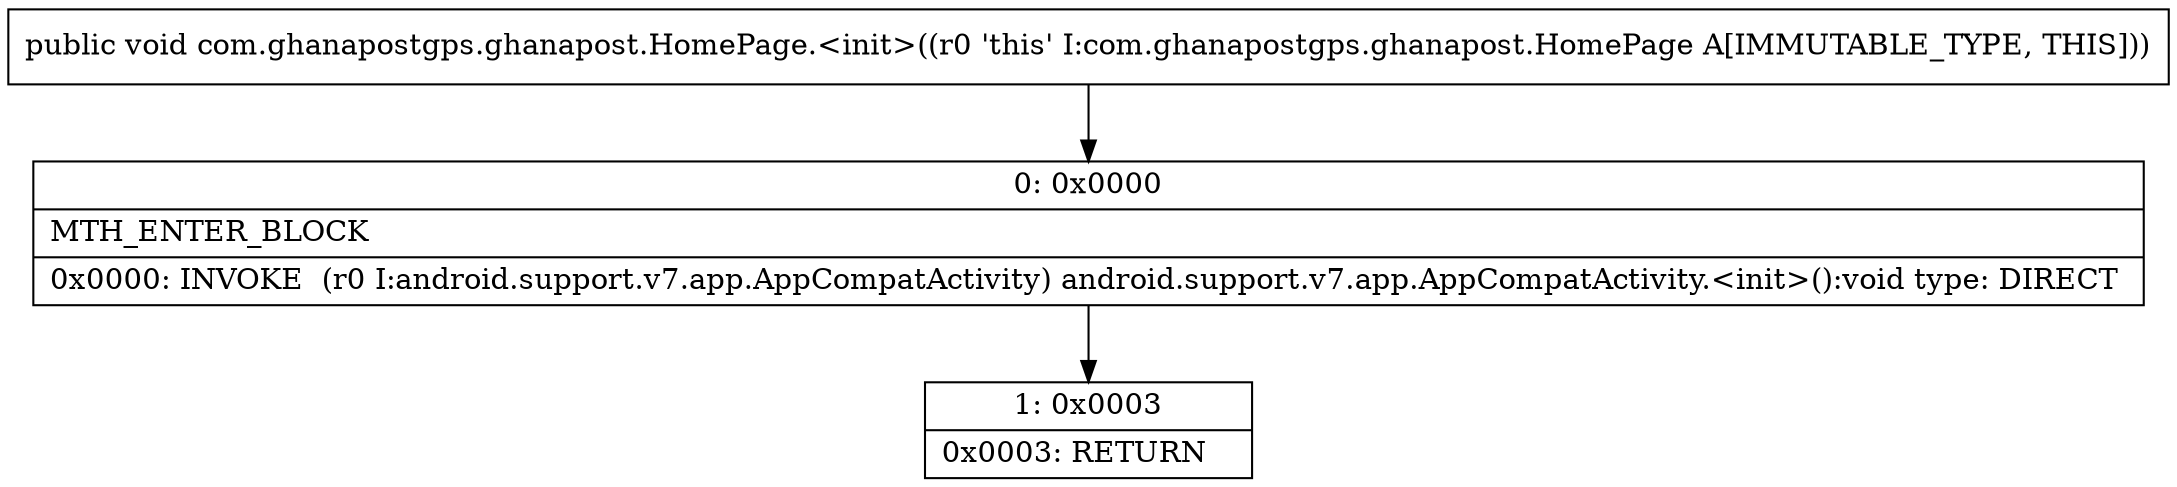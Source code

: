 digraph "CFG forcom.ghanapostgps.ghanapost.HomePage.\<init\>()V" {
Node_0 [shape=record,label="{0\:\ 0x0000|MTH_ENTER_BLOCK\l|0x0000: INVOKE  (r0 I:android.support.v7.app.AppCompatActivity) android.support.v7.app.AppCompatActivity.\<init\>():void type: DIRECT \l}"];
Node_1 [shape=record,label="{1\:\ 0x0003|0x0003: RETURN   \l}"];
MethodNode[shape=record,label="{public void com.ghanapostgps.ghanapost.HomePage.\<init\>((r0 'this' I:com.ghanapostgps.ghanapost.HomePage A[IMMUTABLE_TYPE, THIS])) }"];
MethodNode -> Node_0;
Node_0 -> Node_1;
}

